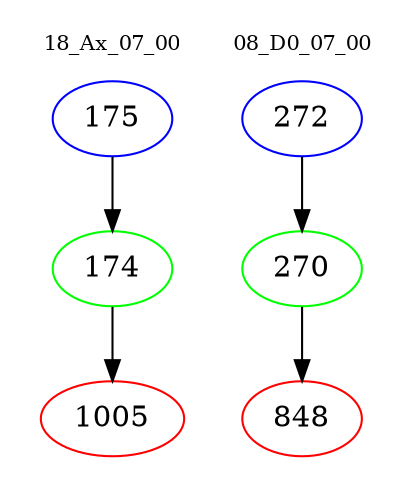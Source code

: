 digraph{
subgraph cluster_0 {
color = white
label = "18_Ax_07_00";
fontsize=10;
T0_175 [label="175", color="blue"]
T0_175 -> T0_174 [color="black"]
T0_174 [label="174", color="green"]
T0_174 -> T0_1005 [color="black"]
T0_1005 [label="1005", color="red"]
}
subgraph cluster_1 {
color = white
label = "08_D0_07_00";
fontsize=10;
T1_272 [label="272", color="blue"]
T1_272 -> T1_270 [color="black"]
T1_270 [label="270", color="green"]
T1_270 -> T1_848 [color="black"]
T1_848 [label="848", color="red"]
}
}

